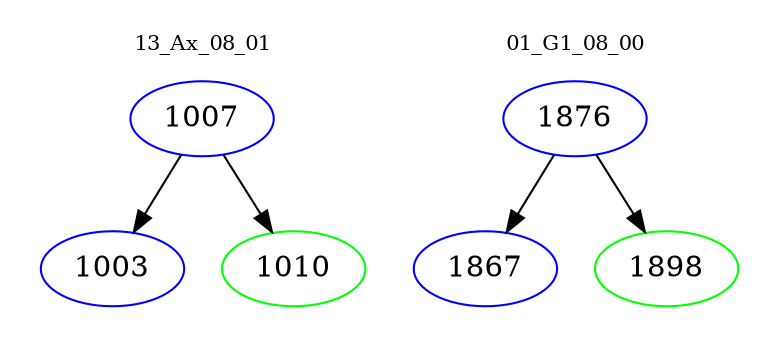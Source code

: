 digraph{
subgraph cluster_0 {
color = white
label = "13_Ax_08_01";
fontsize=10;
T0_1007 [label="1007", color="blue"]
T0_1007 -> T0_1003 [color="black"]
T0_1003 [label="1003", color="blue"]
T0_1007 -> T0_1010 [color="black"]
T0_1010 [label="1010", color="green"]
}
subgraph cluster_1 {
color = white
label = "01_G1_08_00";
fontsize=10;
T1_1876 [label="1876", color="blue"]
T1_1876 -> T1_1867 [color="black"]
T1_1867 [label="1867", color="blue"]
T1_1876 -> T1_1898 [color="black"]
T1_1898 [label="1898", color="green"]
}
}
